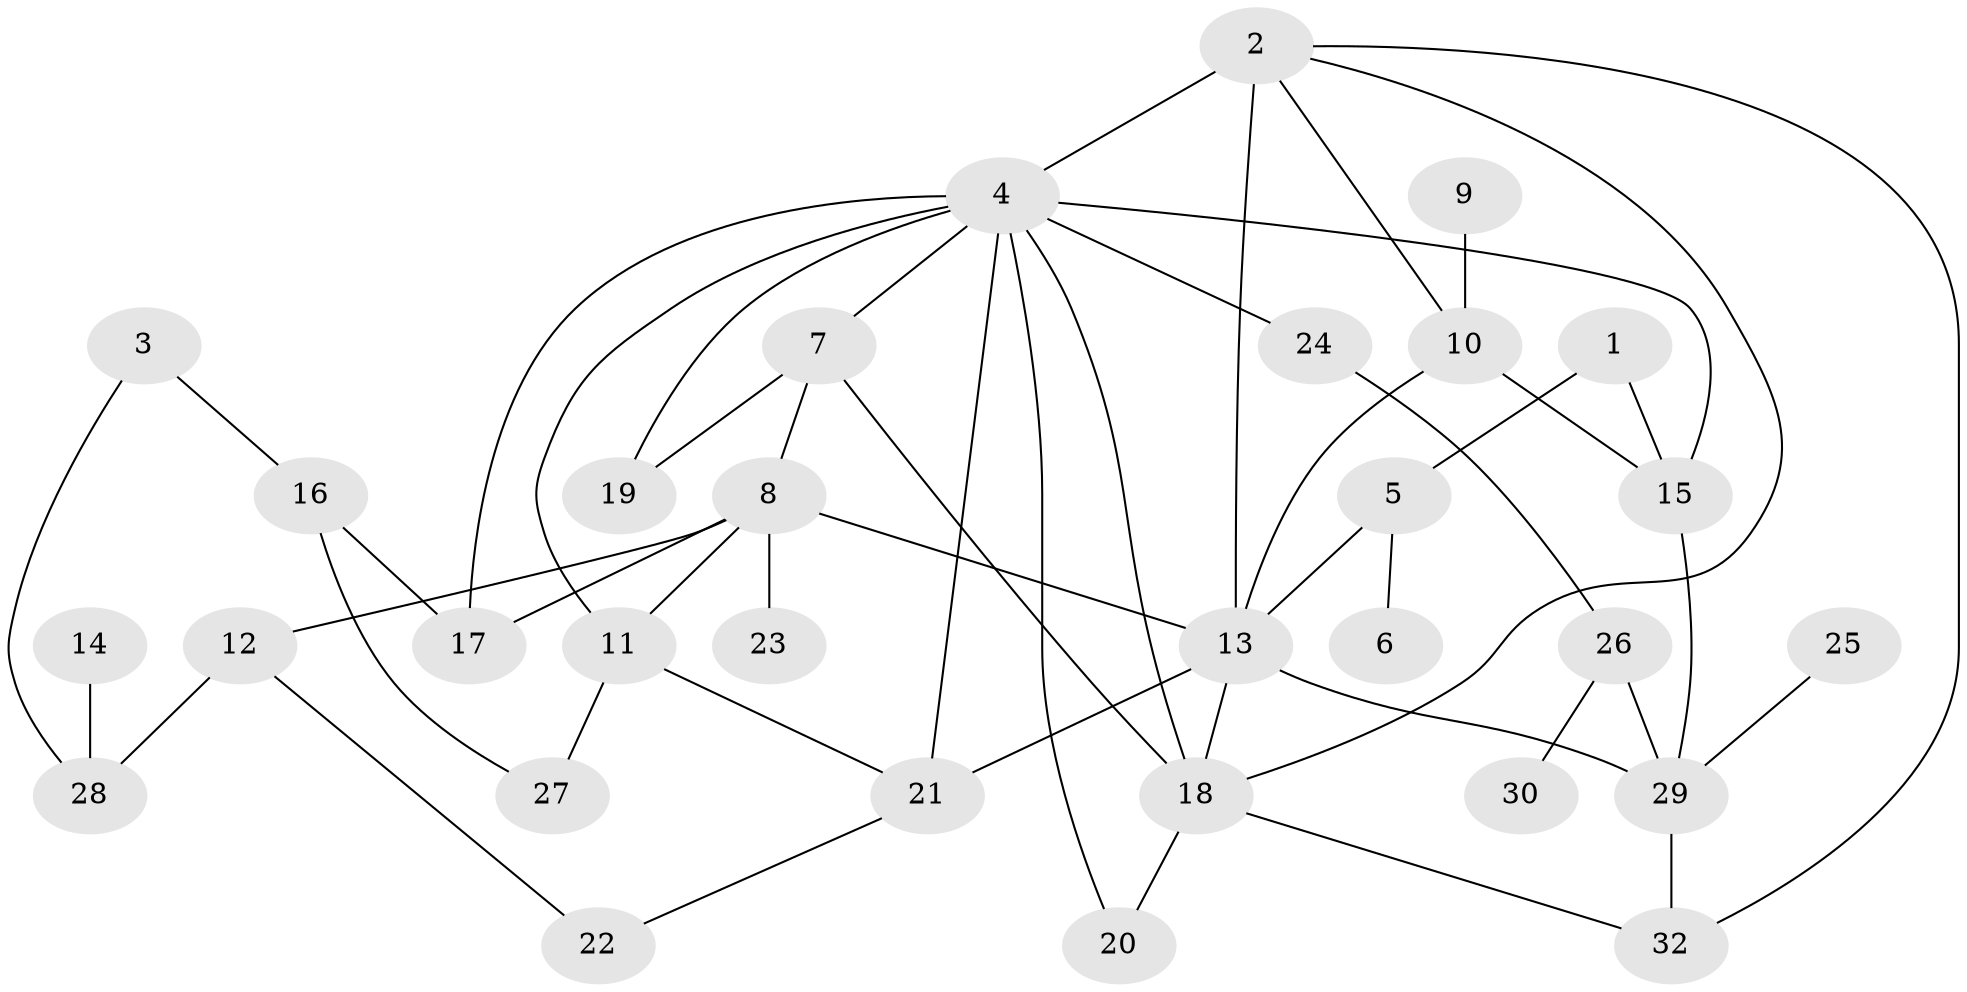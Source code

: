 // original degree distribution, {1: 0.22727272727272727, 4: 0.21212121212121213, 2: 0.18181818181818182, 3: 0.2727272727272727, 7: 0.015151515151515152, 5: 0.030303030303030304, 6: 0.030303030303030304, 0: 0.030303030303030304}
// Generated by graph-tools (version 1.1) at 2025/33/03/09/25 02:33:46]
// undirected, 31 vertices, 50 edges
graph export_dot {
graph [start="1"]
  node [color=gray90,style=filled];
  1;
  2;
  3;
  4;
  5;
  6;
  7;
  8;
  9;
  10;
  11;
  12;
  13;
  14;
  15;
  16;
  17;
  18;
  19;
  20;
  21;
  22;
  23;
  24;
  25;
  26;
  27;
  28;
  29;
  30;
  32;
  1 -- 5 [weight=1.0];
  1 -- 15 [weight=1.0];
  2 -- 4 [weight=2.0];
  2 -- 10 [weight=1.0];
  2 -- 13 [weight=1.0];
  2 -- 18 [weight=1.0];
  2 -- 32 [weight=1.0];
  3 -- 16 [weight=1.0];
  3 -- 28 [weight=1.0];
  4 -- 7 [weight=1.0];
  4 -- 11 [weight=1.0];
  4 -- 15 [weight=1.0];
  4 -- 17 [weight=1.0];
  4 -- 18 [weight=1.0];
  4 -- 19 [weight=1.0];
  4 -- 20 [weight=1.0];
  4 -- 21 [weight=2.0];
  4 -- 24 [weight=1.0];
  5 -- 6 [weight=1.0];
  5 -- 13 [weight=2.0];
  7 -- 8 [weight=1.0];
  7 -- 18 [weight=1.0];
  7 -- 19 [weight=1.0];
  8 -- 11 [weight=1.0];
  8 -- 12 [weight=1.0];
  8 -- 13 [weight=2.0];
  8 -- 17 [weight=1.0];
  8 -- 23 [weight=1.0];
  9 -- 10 [weight=1.0];
  10 -- 13 [weight=2.0];
  10 -- 15 [weight=1.0];
  11 -- 21 [weight=1.0];
  11 -- 27 [weight=1.0];
  12 -- 22 [weight=1.0];
  12 -- 28 [weight=1.0];
  13 -- 18 [weight=1.0];
  13 -- 21 [weight=1.0];
  13 -- 29 [weight=1.0];
  14 -- 28 [weight=1.0];
  15 -- 29 [weight=1.0];
  16 -- 17 [weight=1.0];
  16 -- 27 [weight=1.0];
  18 -- 20 [weight=1.0];
  18 -- 32 [weight=1.0];
  21 -- 22 [weight=1.0];
  24 -- 26 [weight=1.0];
  25 -- 29 [weight=1.0];
  26 -- 29 [weight=2.0];
  26 -- 30 [weight=1.0];
  29 -- 32 [weight=1.0];
}
